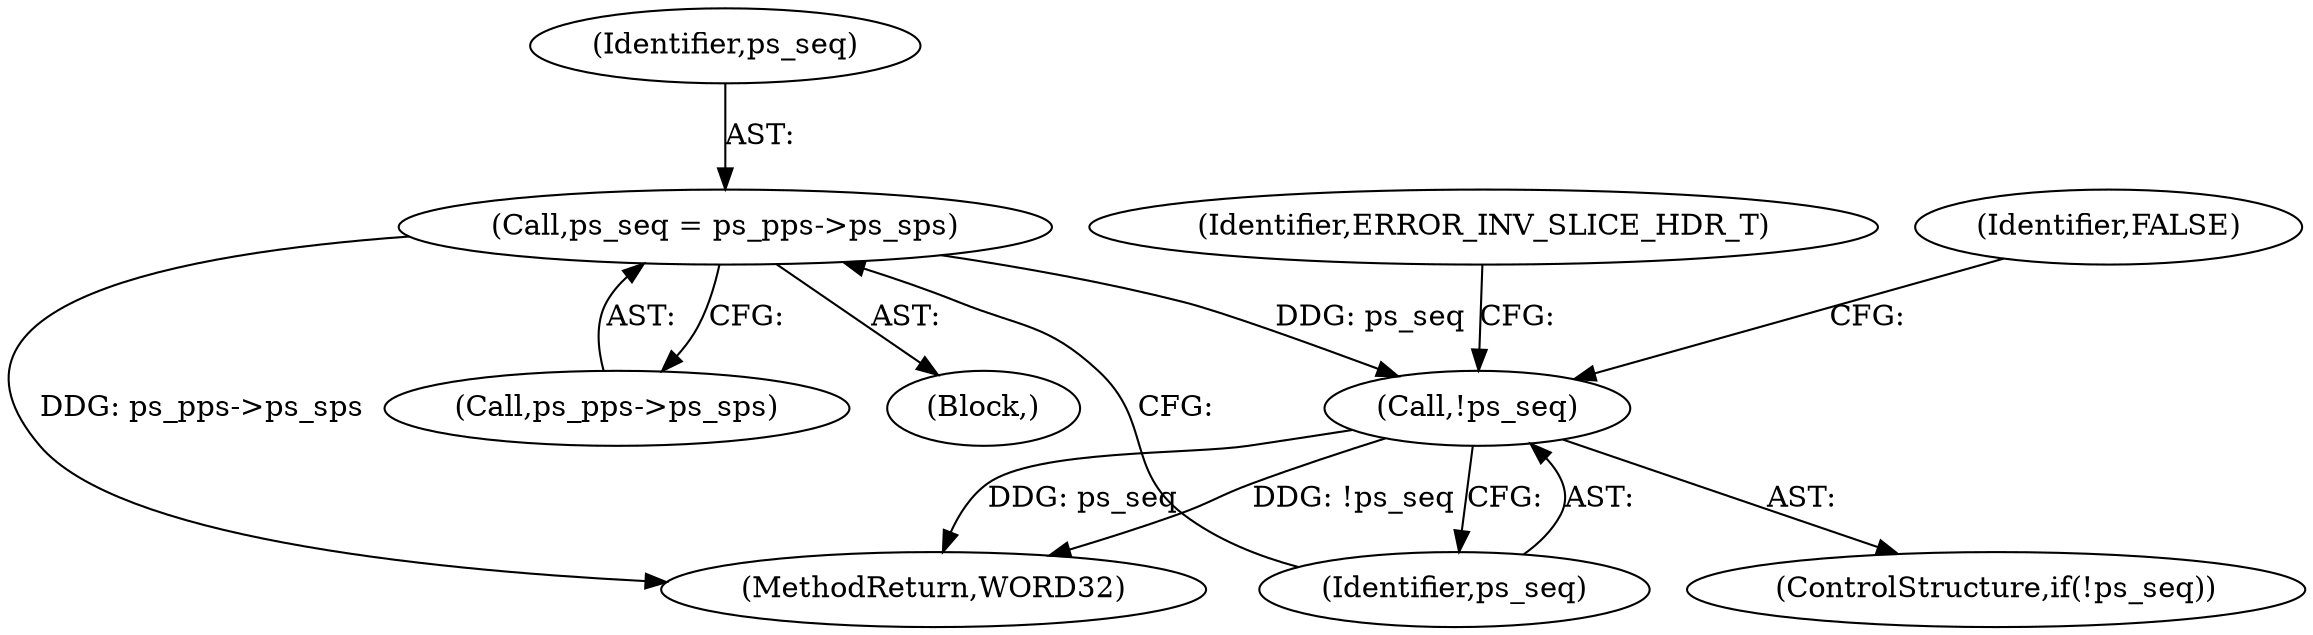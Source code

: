 digraph "0_Android_8b5fd8f24eba5dd19ab2f80ea11a9125aa882ae2@pointer" {
"1000445" [label="(Call,ps_seq = ps_pps->ps_sps)"];
"1000451" [label="(Call,!ps_seq)"];
"1002544" [label="(MethodReturn,WORD32)"];
"1000445" [label="(Call,ps_seq = ps_pps->ps_sps)"];
"1000452" [label="(Identifier,ps_seq)"];
"1000454" [label="(Identifier,ERROR_INV_SLICE_HDR_T)"];
"1000457" [label="(Identifier,FALSE)"];
"1000446" [label="(Identifier,ps_seq)"];
"1000450" [label="(ControlStructure,if(!ps_seq))"];
"1000451" [label="(Call,!ps_seq)"];
"1000447" [label="(Call,ps_pps->ps_sps)"];
"1000164" [label="(Block,)"];
"1000445" -> "1000164"  [label="AST: "];
"1000445" -> "1000447"  [label="CFG: "];
"1000446" -> "1000445"  [label="AST: "];
"1000447" -> "1000445"  [label="AST: "];
"1000452" -> "1000445"  [label="CFG: "];
"1000445" -> "1002544"  [label="DDG: ps_pps->ps_sps"];
"1000445" -> "1000451"  [label="DDG: ps_seq"];
"1000451" -> "1000450"  [label="AST: "];
"1000451" -> "1000452"  [label="CFG: "];
"1000452" -> "1000451"  [label="AST: "];
"1000454" -> "1000451"  [label="CFG: "];
"1000457" -> "1000451"  [label="CFG: "];
"1000451" -> "1002544"  [label="DDG: ps_seq"];
"1000451" -> "1002544"  [label="DDG: !ps_seq"];
}

